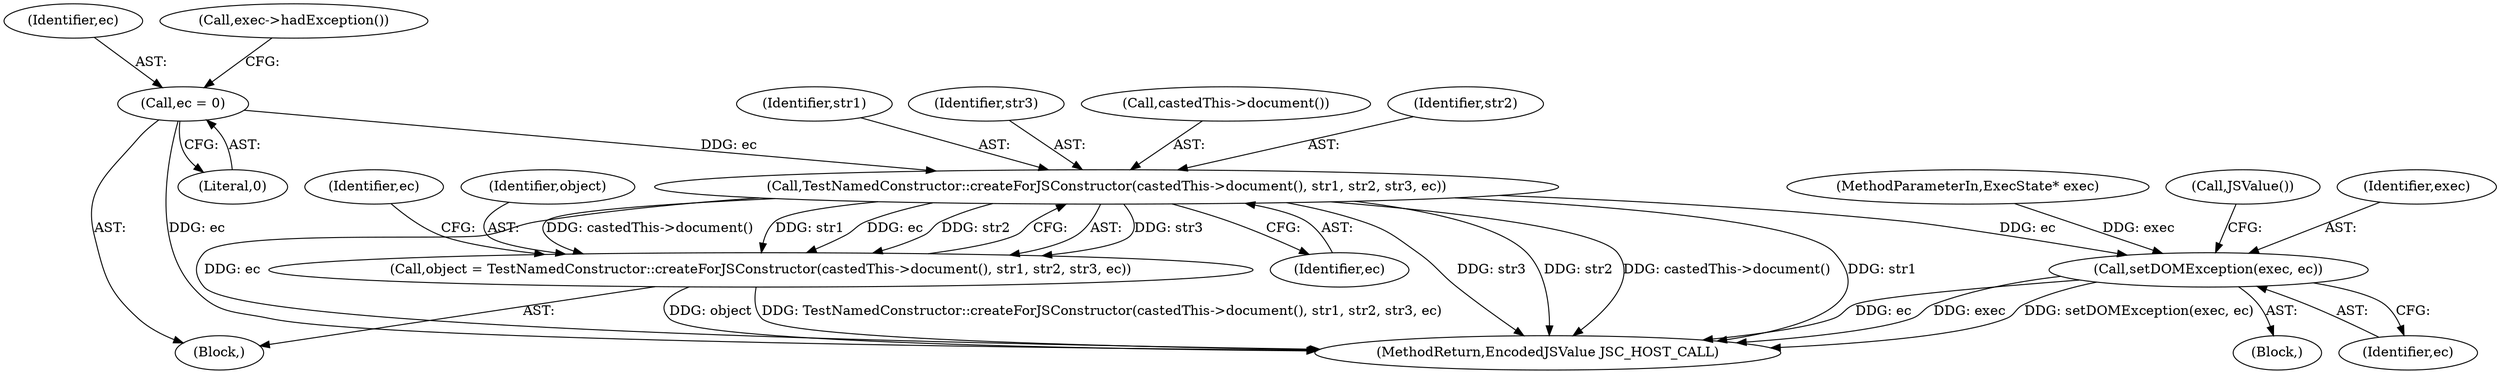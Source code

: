 digraph "0_Chrome_b944f670bb7a8a919daac497a4ea0536c954c201_19@API" {
"1000138" [label="(Call,TestNamedConstructor::createForJSConstructor(castedThis->document(), str1, str2, str3, ec))"];
"1000114" [label="(Call,ec = 0)"];
"1000136" [label="(Call,object = TestNamedConstructor::createForJSConstructor(castedThis->document(), str1, str2, str3, ec))"];
"1000147" [label="(Call,setDOMException(exec, ec))"];
"1000160" [label="(MethodReturn,EncodedJSValue JSC_HOST_CALL)"];
"1000138" [label="(Call,TestNamedConstructor::createForJSConstructor(castedThis->document(), str1, str2, str3, ec))"];
"1000147" [label="(Call,setDOMException(exec, ec))"];
"1000148" [label="(Identifier,exec)"];
"1000114" [label="(Call,ec = 0)"];
"1000145" [label="(Identifier,ec)"];
"1000146" [label="(Block,)"];
"1000115" [label="(Identifier,ec)"];
"1000140" [label="(Identifier,str1)"];
"1000116" [label="(Literal,0)"];
"1000101" [label="(MethodParameterIn,ExecState* exec)"];
"1000137" [label="(Identifier,object)"];
"1000102" [label="(Block,)"];
"1000136" [label="(Call,object = TestNamedConstructor::createForJSConstructor(castedThis->document(), str1, str2, str3, ec))"];
"1000149" [label="(Identifier,ec)"];
"1000119" [label="(Call,exec->hadException())"];
"1000142" [label="(Identifier,str3)"];
"1000139" [label="(Call,castedThis->document())"];
"1000141" [label="(Identifier,str2)"];
"1000152" [label="(Call,JSValue())"];
"1000143" [label="(Identifier,ec)"];
"1000138" -> "1000136"  [label="AST: "];
"1000138" -> "1000143"  [label="CFG: "];
"1000139" -> "1000138"  [label="AST: "];
"1000140" -> "1000138"  [label="AST: "];
"1000141" -> "1000138"  [label="AST: "];
"1000142" -> "1000138"  [label="AST: "];
"1000143" -> "1000138"  [label="AST: "];
"1000136" -> "1000138"  [label="CFG: "];
"1000138" -> "1000160"  [label="DDG: str3"];
"1000138" -> "1000160"  [label="DDG: str2"];
"1000138" -> "1000160"  [label="DDG: castedThis->document()"];
"1000138" -> "1000160"  [label="DDG: str1"];
"1000138" -> "1000160"  [label="DDG: ec"];
"1000138" -> "1000136"  [label="DDG: str3"];
"1000138" -> "1000136"  [label="DDG: castedThis->document()"];
"1000138" -> "1000136"  [label="DDG: str1"];
"1000138" -> "1000136"  [label="DDG: ec"];
"1000138" -> "1000136"  [label="DDG: str2"];
"1000114" -> "1000138"  [label="DDG: ec"];
"1000138" -> "1000147"  [label="DDG: ec"];
"1000114" -> "1000102"  [label="AST: "];
"1000114" -> "1000116"  [label="CFG: "];
"1000115" -> "1000114"  [label="AST: "];
"1000116" -> "1000114"  [label="AST: "];
"1000119" -> "1000114"  [label="CFG: "];
"1000114" -> "1000160"  [label="DDG: ec"];
"1000136" -> "1000102"  [label="AST: "];
"1000137" -> "1000136"  [label="AST: "];
"1000145" -> "1000136"  [label="CFG: "];
"1000136" -> "1000160"  [label="DDG: TestNamedConstructor::createForJSConstructor(castedThis->document(), str1, str2, str3, ec)"];
"1000136" -> "1000160"  [label="DDG: object"];
"1000147" -> "1000146"  [label="AST: "];
"1000147" -> "1000149"  [label="CFG: "];
"1000148" -> "1000147"  [label="AST: "];
"1000149" -> "1000147"  [label="AST: "];
"1000152" -> "1000147"  [label="CFG: "];
"1000147" -> "1000160"  [label="DDG: ec"];
"1000147" -> "1000160"  [label="DDG: exec"];
"1000147" -> "1000160"  [label="DDG: setDOMException(exec, ec)"];
"1000101" -> "1000147"  [label="DDG: exec"];
}
